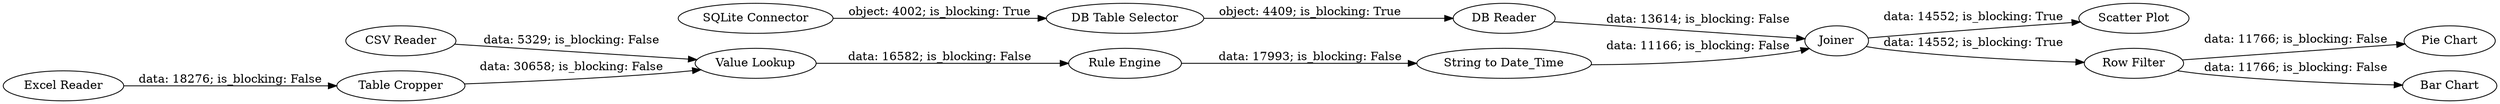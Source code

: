 digraph {
	"-3891950237153254275_266" [label="Table Cropper"]
	"-3891950237153254275_404" [label="DB Reader"]
	"-3891950237153254275_273" [label="String to Date_Time"]
	"-3891950237153254275_368" [label=Joiner]
	"-3891950237153254275_406" [label="SQLite Connector"]
	"-3891950237153254275_415" [label="Pie Chart"]
	"-3891950237153254275_426" [label="Excel Reader"]
	"-3891950237153254275_424" [label="CSV Reader"]
	"-3891950237153254275_381" [label="Scatter Plot"]
	"-3891950237153254275_403" [label="DB Table Selector"]
	"-3891950237153254275_352" [label="Bar Chart"]
	"-3891950237153254275_389" [label="Row Filter"]
	"-3891950237153254275_271" [label="Value Lookup"]
	"-3891950237153254275_272" [label="Rule Engine"]
	"-3891950237153254275_406" -> "-3891950237153254275_403" [label="object: 4002; is_blocking: True"]
	"-3891950237153254275_271" -> "-3891950237153254275_272" [label="data: 16582; is_blocking: False"]
	"-3891950237153254275_424" -> "-3891950237153254275_271" [label="data: 5329; is_blocking: False"]
	"-3891950237153254275_266" -> "-3891950237153254275_271" [label="data: 30658; is_blocking: False"]
	"-3891950237153254275_273" -> "-3891950237153254275_368" [label="data: 11166; is_blocking: False"]
	"-3891950237153254275_368" -> "-3891950237153254275_389" [label="data: 14552; is_blocking: True"]
	"-3891950237153254275_272" -> "-3891950237153254275_273" [label="data: 17993; is_blocking: False"]
	"-3891950237153254275_404" -> "-3891950237153254275_368" [label="data: 13614; is_blocking: False"]
	"-3891950237153254275_426" -> "-3891950237153254275_266" [label="data: 18276; is_blocking: False"]
	"-3891950237153254275_389" -> "-3891950237153254275_415" [label="data: 11766; is_blocking: False"]
	"-3891950237153254275_368" -> "-3891950237153254275_381" [label="data: 14552; is_blocking: True"]
	"-3891950237153254275_389" -> "-3891950237153254275_352" [label="data: 11766; is_blocking: False"]
	"-3891950237153254275_403" -> "-3891950237153254275_404" [label="object: 4409; is_blocking: True"]
	rankdir=LR
}
